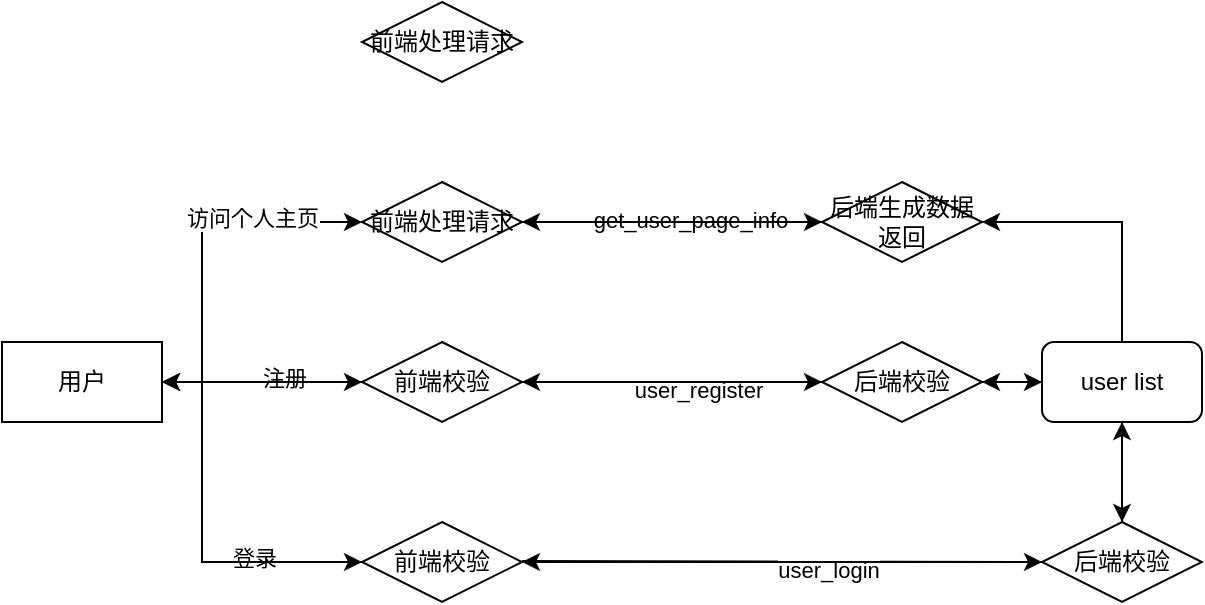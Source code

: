 <mxfile version="16.5.1" type="device"><diagram id="Jlj9Hr7TRbIe3y6mZSLX" name="第 1 页"><mxGraphModel dx="596" dy="844" grid="1" gridSize="10" guides="1" tooltips="1" connect="1" arrows="1" fold="1" page="1" pageScale="1" pageWidth="1920" pageHeight="1200" math="0" shadow="0"><root><mxCell id="0"/><mxCell id="1" parent="0"/><mxCell id="kWwNeBNrrwmf2CXOQSfp-5" style="edgeStyle=orthogonalEdgeStyle;rounded=0;orthogonalLoop=1;jettySize=auto;html=1;exitX=1;exitY=0.5;exitDx=0;exitDy=0;entryX=0;entryY=0.5;entryDx=0;entryDy=0;" edge="1" parent="1" source="kWwNeBNrrwmf2CXOQSfp-1" target="kWwNeBNrrwmf2CXOQSfp-4"><mxGeometry relative="1" as="geometry"/></mxCell><mxCell id="kWwNeBNrrwmf2CXOQSfp-6" value="注册" style="edgeLabel;html=1;align=center;verticalAlign=middle;resizable=0;points=[];" vertex="1" connectable="0" parent="kWwNeBNrrwmf2CXOQSfp-5"><mxGeometry x="0.221" y="2" relative="1" as="geometry"><mxPoint as="offset"/></mxGeometry></mxCell><mxCell id="kWwNeBNrrwmf2CXOQSfp-12" style="edgeStyle=orthogonalEdgeStyle;rounded=0;orthogonalLoop=1;jettySize=auto;html=1;exitX=1;exitY=0.5;exitDx=0;exitDy=0;entryX=0;entryY=0.5;entryDx=0;entryDy=0;" edge="1" parent="1" source="kWwNeBNrrwmf2CXOQSfp-1" target="kWwNeBNrrwmf2CXOQSfp-11"><mxGeometry relative="1" as="geometry"><Array as="points"><mxPoint x="460" y="300"/><mxPoint x="460" y="390"/></Array></mxGeometry></mxCell><mxCell id="kWwNeBNrrwmf2CXOQSfp-13" value="登录" style="edgeLabel;html=1;align=center;verticalAlign=middle;resizable=0;points=[];" vertex="1" connectable="0" parent="kWwNeBNrrwmf2CXOQSfp-12"><mxGeometry x="0.432" y="2" relative="1" as="geometry"><mxPoint as="offset"/></mxGeometry></mxCell><mxCell id="kWwNeBNrrwmf2CXOQSfp-25" style="edgeStyle=orthogonalEdgeStyle;rounded=0;orthogonalLoop=1;jettySize=auto;html=1;exitX=1;exitY=0.5;exitDx=0;exitDy=0;entryX=0;entryY=0.5;entryDx=0;entryDy=0;" edge="1" parent="1" source="kWwNeBNrrwmf2CXOQSfp-1" target="kWwNeBNrrwmf2CXOQSfp-21"><mxGeometry relative="1" as="geometry"><Array as="points"><mxPoint x="460" y="300"/><mxPoint x="460" y="220"/></Array></mxGeometry></mxCell><mxCell id="kWwNeBNrrwmf2CXOQSfp-26" value="访问个人主页" style="edgeLabel;html=1;align=center;verticalAlign=middle;resizable=0;points=[];" vertex="1" connectable="0" parent="kWwNeBNrrwmf2CXOQSfp-25"><mxGeometry x="0.389" y="2" relative="1" as="geometry"><mxPoint as="offset"/></mxGeometry></mxCell><mxCell id="kWwNeBNrrwmf2CXOQSfp-1" value="用户" style="rounded=0;whiteSpace=wrap;html=1;" vertex="1" parent="1"><mxGeometry x="360" y="280" width="80" height="40" as="geometry"/></mxCell><mxCell id="kWwNeBNrrwmf2CXOQSfp-19" style="edgeStyle=orthogonalEdgeStyle;rounded=0;orthogonalLoop=1;jettySize=auto;html=1;exitX=0.5;exitY=1;exitDx=0;exitDy=0;entryX=0.5;entryY=0;entryDx=0;entryDy=0;" edge="1" parent="1" source="kWwNeBNrrwmf2CXOQSfp-3" target="kWwNeBNrrwmf2CXOQSfp-16"><mxGeometry relative="1" as="geometry"/></mxCell><mxCell id="kWwNeBNrrwmf2CXOQSfp-22" style="edgeStyle=orthogonalEdgeStyle;rounded=0;orthogonalLoop=1;jettySize=auto;html=1;exitX=0;exitY=0.5;exitDx=0;exitDy=0;" edge="1" parent="1" source="kWwNeBNrrwmf2CXOQSfp-3"><mxGeometry relative="1" as="geometry"><mxPoint x="850" y="300" as="targetPoint"/></mxGeometry></mxCell><mxCell id="kWwNeBNrrwmf2CXOQSfp-34" style="edgeStyle=orthogonalEdgeStyle;rounded=0;orthogonalLoop=1;jettySize=auto;html=1;exitX=0.5;exitY=0;exitDx=0;exitDy=0;entryX=1;entryY=0.5;entryDx=0;entryDy=0;" edge="1" parent="1" source="kWwNeBNrrwmf2CXOQSfp-3" target="kWwNeBNrrwmf2CXOQSfp-27"><mxGeometry relative="1" as="geometry"/></mxCell><mxCell id="kWwNeBNrrwmf2CXOQSfp-3" value="user list" style="rounded=1;whiteSpace=wrap;html=1;" vertex="1" parent="1"><mxGeometry x="880" y="280" width="80" height="40" as="geometry"/></mxCell><mxCell id="kWwNeBNrrwmf2CXOQSfp-8" style="edgeStyle=orthogonalEdgeStyle;rounded=0;orthogonalLoop=1;jettySize=auto;html=1;exitX=1;exitY=0.5;exitDx=0;exitDy=0;entryX=0;entryY=0.5;entryDx=0;entryDy=0;" edge="1" parent="1" source="kWwNeBNrrwmf2CXOQSfp-4" target="kWwNeBNrrwmf2CXOQSfp-7"><mxGeometry relative="1" as="geometry"/></mxCell><mxCell id="kWwNeBNrrwmf2CXOQSfp-9" value="user_register" style="edgeLabel;html=1;align=center;verticalAlign=middle;resizable=0;points=[];" vertex="1" connectable="0" parent="kWwNeBNrrwmf2CXOQSfp-8"><mxGeometry x="0.176" y="-4" relative="1" as="geometry"><mxPoint as="offset"/></mxGeometry></mxCell><mxCell id="kWwNeBNrrwmf2CXOQSfp-23" style="edgeStyle=orthogonalEdgeStyle;rounded=0;orthogonalLoop=1;jettySize=auto;html=1;exitX=0;exitY=0.5;exitDx=0;exitDy=0;entryX=1;entryY=0.5;entryDx=0;entryDy=0;" edge="1" parent="1" source="kWwNeBNrrwmf2CXOQSfp-4" target="kWwNeBNrrwmf2CXOQSfp-1"><mxGeometry relative="1" as="geometry"/></mxCell><mxCell id="kWwNeBNrrwmf2CXOQSfp-4" value="前端校验" style="rhombus;whiteSpace=wrap;html=1;" vertex="1" parent="1"><mxGeometry x="540" y="280" width="80" height="40" as="geometry"/></mxCell><mxCell id="kWwNeBNrrwmf2CXOQSfp-10" style="edgeStyle=orthogonalEdgeStyle;rounded=0;orthogonalLoop=1;jettySize=auto;html=1;" edge="1" parent="1" source="kWwNeBNrrwmf2CXOQSfp-7" target="kWwNeBNrrwmf2CXOQSfp-3"><mxGeometry relative="1" as="geometry"/></mxCell><mxCell id="kWwNeBNrrwmf2CXOQSfp-18" style="edgeStyle=orthogonalEdgeStyle;rounded=0;orthogonalLoop=1;jettySize=auto;html=1;exitX=0;exitY=0.5;exitDx=0;exitDy=0;entryX=1;entryY=0.5;entryDx=0;entryDy=0;" edge="1" parent="1" source="kWwNeBNrrwmf2CXOQSfp-7" target="kWwNeBNrrwmf2CXOQSfp-4"><mxGeometry relative="1" as="geometry"/></mxCell><mxCell id="kWwNeBNrrwmf2CXOQSfp-7" value="后端校验" style="rhombus;whiteSpace=wrap;html=1;" vertex="1" parent="1"><mxGeometry x="770" y="280" width="80" height="40" as="geometry"/></mxCell><mxCell id="kWwNeBNrrwmf2CXOQSfp-24" style="edgeStyle=orthogonalEdgeStyle;rounded=0;orthogonalLoop=1;jettySize=auto;html=1;exitX=0;exitY=0.5;exitDx=0;exitDy=0;entryX=1;entryY=0.5;entryDx=0;entryDy=0;" edge="1" parent="1" source="kWwNeBNrrwmf2CXOQSfp-11" target="kWwNeBNrrwmf2CXOQSfp-1"><mxGeometry relative="1" as="geometry"><Array as="points"><mxPoint x="460" y="390"/><mxPoint x="460" y="300"/></Array></mxGeometry></mxCell><mxCell id="kWwNeBNrrwmf2CXOQSfp-11" value="前端校验" style="rhombus;whiteSpace=wrap;html=1;" vertex="1" parent="1"><mxGeometry x="540" y="370" width="80" height="40" as="geometry"/></mxCell><mxCell id="kWwNeBNrrwmf2CXOQSfp-14" style="edgeStyle=orthogonalEdgeStyle;rounded=0;orthogonalLoop=1;jettySize=auto;html=1;exitX=1;exitY=0.5;exitDx=0;exitDy=0;entryX=0;entryY=0.5;entryDx=0;entryDy=0;" edge="1" parent="1" target="kWwNeBNrrwmf2CXOQSfp-16"><mxGeometry relative="1" as="geometry"><mxPoint x="620" y="389.5" as="sourcePoint"/><mxPoint x="770" y="389.5" as="targetPoint"/></mxGeometry></mxCell><mxCell id="kWwNeBNrrwmf2CXOQSfp-15" value="user_login" style="edgeLabel;html=1;align=center;verticalAlign=middle;resizable=0;points=[];" vertex="1" connectable="0" parent="kWwNeBNrrwmf2CXOQSfp-14"><mxGeometry x="0.176" y="-4" relative="1" as="geometry"><mxPoint as="offset"/></mxGeometry></mxCell><mxCell id="kWwNeBNrrwmf2CXOQSfp-17" style="edgeStyle=orthogonalEdgeStyle;rounded=0;orthogonalLoop=1;jettySize=auto;html=1;exitX=0;exitY=0.5;exitDx=0;exitDy=0;entryX=1;entryY=0.5;entryDx=0;entryDy=0;" edge="1" parent="1" source="kWwNeBNrrwmf2CXOQSfp-16" target="kWwNeBNrrwmf2CXOQSfp-11"><mxGeometry relative="1" as="geometry"/></mxCell><mxCell id="kWwNeBNrrwmf2CXOQSfp-20" style="edgeStyle=orthogonalEdgeStyle;rounded=0;orthogonalLoop=1;jettySize=auto;html=1;exitX=0.5;exitY=0;exitDx=0;exitDy=0;entryX=0.5;entryY=1;entryDx=0;entryDy=0;" edge="1" parent="1" source="kWwNeBNrrwmf2CXOQSfp-16" target="kWwNeBNrrwmf2CXOQSfp-3"><mxGeometry relative="1" as="geometry"/></mxCell><mxCell id="kWwNeBNrrwmf2CXOQSfp-16" value="后端校验" style="rhombus;whiteSpace=wrap;html=1;" vertex="1" parent="1"><mxGeometry x="880" y="370" width="80" height="40" as="geometry"/></mxCell><mxCell id="kWwNeBNrrwmf2CXOQSfp-28" style="edgeStyle=orthogonalEdgeStyle;rounded=0;orthogonalLoop=1;jettySize=auto;html=1;exitX=1;exitY=0.5;exitDx=0;exitDy=0;entryX=0;entryY=0.5;entryDx=0;entryDy=0;" edge="1" parent="1" source="kWwNeBNrrwmf2CXOQSfp-21" target="kWwNeBNrrwmf2CXOQSfp-27"><mxGeometry relative="1" as="geometry"/></mxCell><mxCell id="kWwNeBNrrwmf2CXOQSfp-29" value="get_user_page_info" style="edgeLabel;html=1;align=center;verticalAlign=middle;resizable=0;points=[];" vertex="1" connectable="0" parent="kWwNeBNrrwmf2CXOQSfp-28"><mxGeometry x="0.12" y="1" relative="1" as="geometry"><mxPoint as="offset"/></mxGeometry></mxCell><mxCell id="kWwNeBNrrwmf2CXOQSfp-21" value="前端处理请求" style="rhombus;whiteSpace=wrap;html=1;" vertex="1" parent="1"><mxGeometry x="540" y="200" width="80" height="40" as="geometry"/></mxCell><mxCell id="kWwNeBNrrwmf2CXOQSfp-35" style="edgeStyle=orthogonalEdgeStyle;rounded=0;orthogonalLoop=1;jettySize=auto;html=1;exitX=0;exitY=0.5;exitDx=0;exitDy=0;" edge="1" parent="1" source="kWwNeBNrrwmf2CXOQSfp-27"><mxGeometry relative="1" as="geometry"><mxPoint x="620" y="220" as="targetPoint"/></mxGeometry></mxCell><mxCell id="kWwNeBNrrwmf2CXOQSfp-27" value="后端生成数据返回" style="rhombus;whiteSpace=wrap;html=1;" vertex="1" parent="1"><mxGeometry x="770" y="200" width="80" height="40" as="geometry"/></mxCell><mxCell id="kWwNeBNrrwmf2CXOQSfp-36" value="前端处理请求" style="rhombus;whiteSpace=wrap;html=1;" vertex="1" parent="1"><mxGeometry x="540" y="110" width="80" height="40" as="geometry"/></mxCell></root></mxGraphModel></diagram></mxfile>